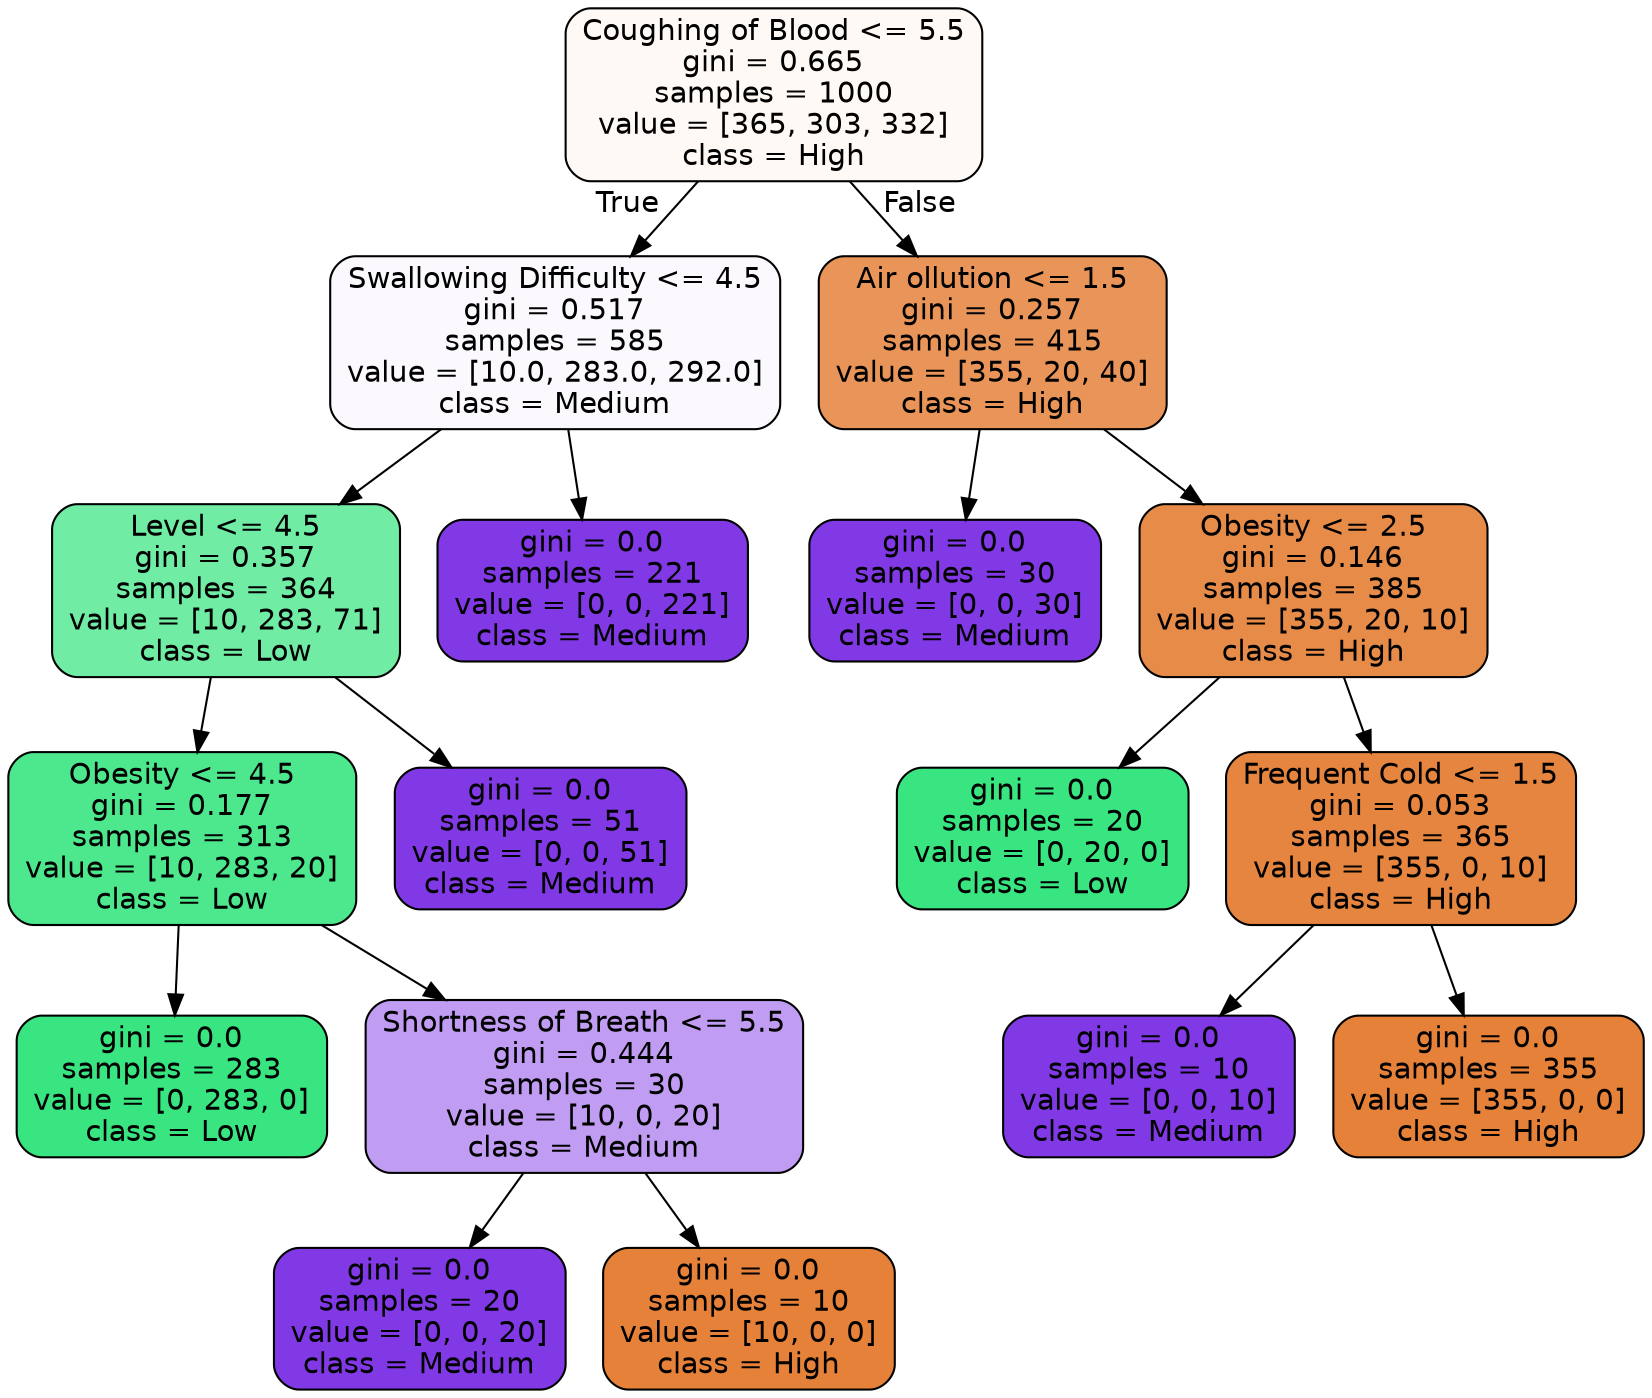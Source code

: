 digraph Tree {
node [shape=box, style="filled, rounded", color="black", fontname="helvetica"] ;
edge [fontname="helvetica"] ;
0 [label="Coughing of Blood <= 5.5\ngini = 0.665\nsamples = 1000\nvalue = [365, 303, 332]\nclass = High", fillcolor="#fef9f5"] ;
1 [label="Swallowing Difficulty <= 4.5\ngini = 0.517\nsamples = 585\nvalue = [10.0, 283.0, 292.0]\nclass = Medium", fillcolor="#fbf9fe"] ;
0 -> 1 [labeldistance=2.5, labelangle=45, headlabel="True"] ;
2 [label="Level <= 4.5\ngini = 0.357\nsamples = 364\nvalue = [10, 283, 71]\nclass = Low", fillcolor="#70eca4"] ;
1 -> 2 ;
3 [label="Obesity <= 4.5\ngini = 0.177\nsamples = 313\nvalue = [10, 283, 20]\nclass = Low", fillcolor="#4de88e"] ;
2 -> 3 ;
4 [label="gini = 0.0\nsamples = 283\nvalue = [0, 283, 0]\nclass = Low", fillcolor="#39e581"] ;
3 -> 4 ;
5 [label="Shortness of Breath <= 5.5\ngini = 0.444\nsamples = 30\nvalue = [10, 0, 20]\nclass = Medium", fillcolor="#c09cf2"] ;
3 -> 5 ;
6 [label="gini = 0.0\nsamples = 20\nvalue = [0, 0, 20]\nclass = Medium", fillcolor="#8139e5"] ;
5 -> 6 ;
7 [label="gini = 0.0\nsamples = 10\nvalue = [10, 0, 0]\nclass = High", fillcolor="#e58139"] ;
5 -> 7 ;
8 [label="gini = 0.0\nsamples = 51\nvalue = [0, 0, 51]\nclass = Medium", fillcolor="#8139e5"] ;
2 -> 8 ;
9 [label="gini = 0.0\nsamples = 221\nvalue = [0, 0, 221]\nclass = Medium", fillcolor="#8139e5"] ;
1 -> 9 ;
10 [label="Air ollution <= 1.5\ngini = 0.257\nsamples = 415\nvalue = [355, 20, 40]\nclass = High", fillcolor="#e99559"] ;
0 -> 10 [labeldistance=2.5, labelangle=-45, headlabel="False"] ;
11 [label="gini = 0.0\nsamples = 30\nvalue = [0, 0, 30]\nclass = Medium", fillcolor="#8139e5"] ;
10 -> 11 ;
12 [label="Obesity <= 2.5\ngini = 0.146\nsamples = 385\nvalue = [355, 20, 10]\nclass = High", fillcolor="#e78b49"] ;
10 -> 12 ;
13 [label="gini = 0.0\nsamples = 20\nvalue = [0, 20, 0]\nclass = Low", fillcolor="#39e581"] ;
12 -> 13 ;
14 [label="Frequent Cold <= 1.5\ngini = 0.053\nsamples = 365\nvalue = [355, 0, 10]\nclass = High", fillcolor="#e6853f"] ;
12 -> 14 ;
15 [label="gini = 0.0\nsamples = 10\nvalue = [0, 0, 10]\nclass = Medium", fillcolor="#8139e5"] ;
14 -> 15 ;
16 [label="gini = 0.0\nsamples = 355\nvalue = [355, 0, 0]\nclass = High", fillcolor="#e58139"] ;
14 -> 16 ;
}
